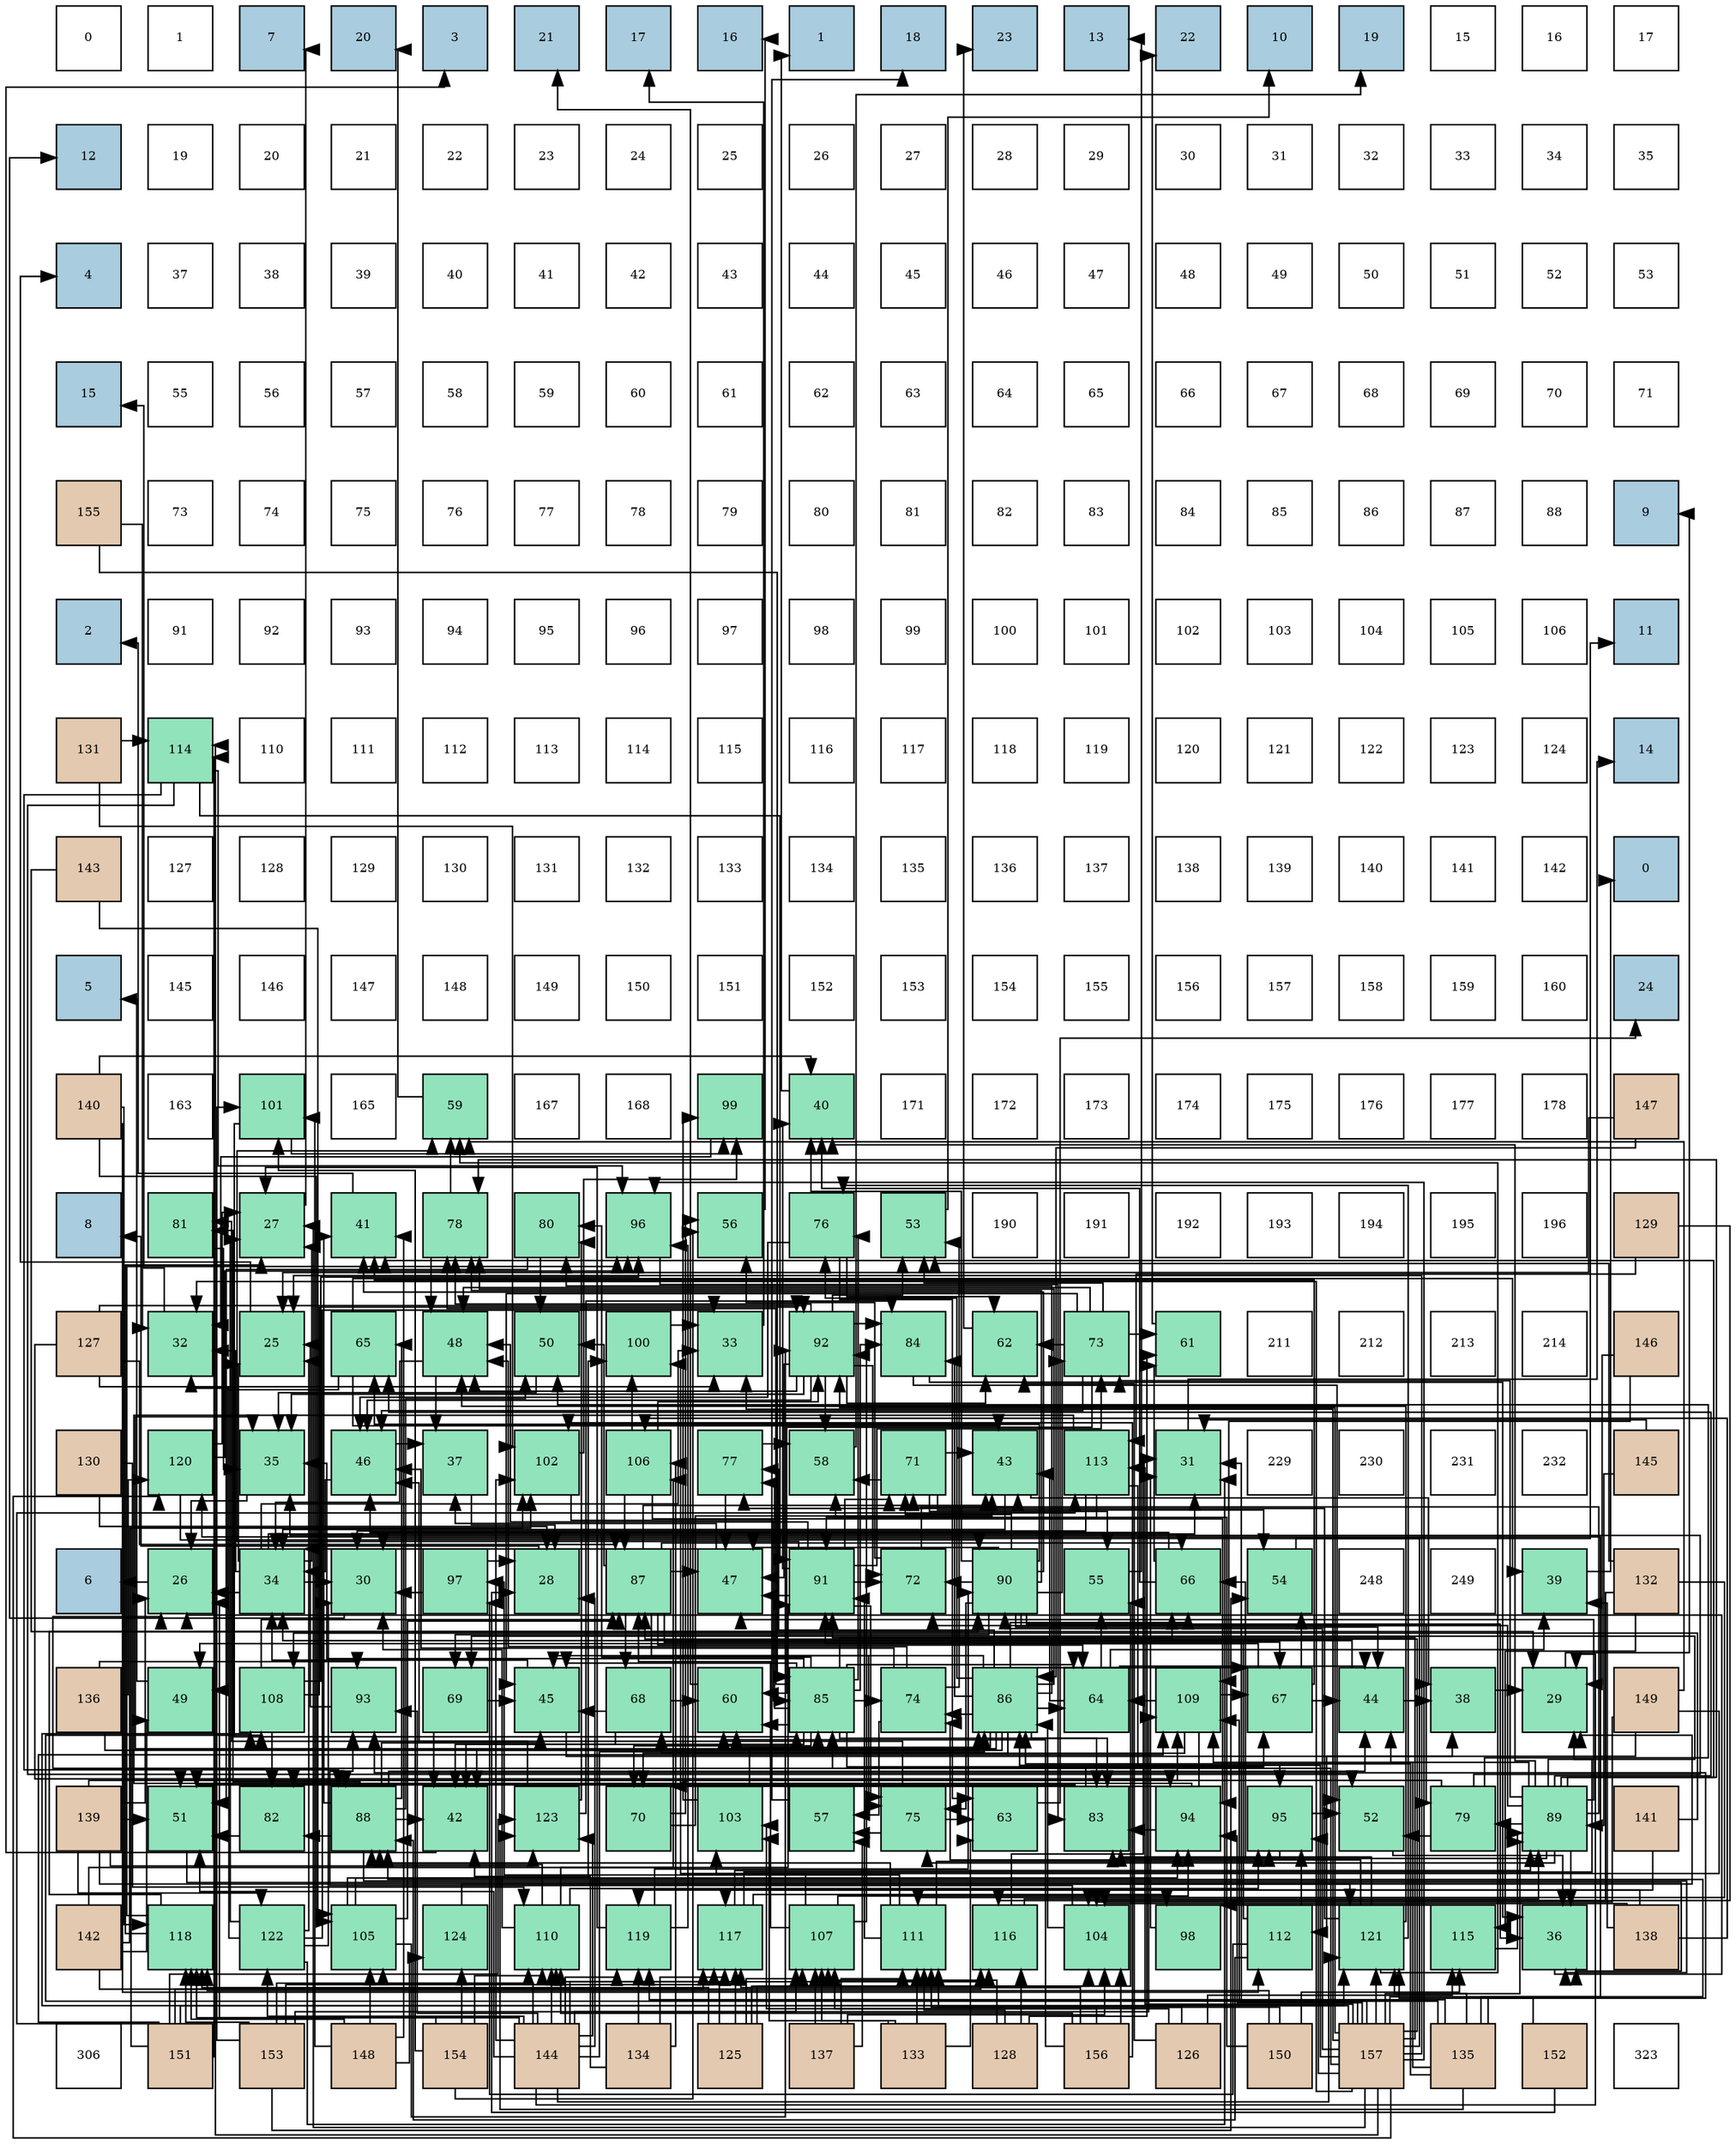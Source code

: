 digraph layout{
 rankdir=TB;
 splines=ortho;
 node [style=filled shape=square fixedsize=true width=0.6];
0[label="0", fontsize=8, fillcolor="#ffffff"];
1[label="1", fontsize=8, fillcolor="#ffffff"];
2[label="7", fontsize=8, fillcolor="#a9ccde"];
3[label="20", fontsize=8, fillcolor="#a9ccde"];
4[label="3", fontsize=8, fillcolor="#a9ccde"];
5[label="21", fontsize=8, fillcolor="#a9ccde"];
6[label="17", fontsize=8, fillcolor="#a9ccde"];
7[label="16", fontsize=8, fillcolor="#a9ccde"];
8[label="1", fontsize=8, fillcolor="#a9ccde"];
9[label="18", fontsize=8, fillcolor="#a9ccde"];
10[label="23", fontsize=8, fillcolor="#a9ccde"];
11[label="13", fontsize=8, fillcolor="#a9ccde"];
12[label="22", fontsize=8, fillcolor="#a9ccde"];
13[label="10", fontsize=8, fillcolor="#a9ccde"];
14[label="19", fontsize=8, fillcolor="#a9ccde"];
15[label="15", fontsize=8, fillcolor="#ffffff"];
16[label="16", fontsize=8, fillcolor="#ffffff"];
17[label="17", fontsize=8, fillcolor="#ffffff"];
18[label="12", fontsize=8, fillcolor="#a9ccde"];
19[label="19", fontsize=8, fillcolor="#ffffff"];
20[label="20", fontsize=8, fillcolor="#ffffff"];
21[label="21", fontsize=8, fillcolor="#ffffff"];
22[label="22", fontsize=8, fillcolor="#ffffff"];
23[label="23", fontsize=8, fillcolor="#ffffff"];
24[label="24", fontsize=8, fillcolor="#ffffff"];
25[label="25", fontsize=8, fillcolor="#ffffff"];
26[label="26", fontsize=8, fillcolor="#ffffff"];
27[label="27", fontsize=8, fillcolor="#ffffff"];
28[label="28", fontsize=8, fillcolor="#ffffff"];
29[label="29", fontsize=8, fillcolor="#ffffff"];
30[label="30", fontsize=8, fillcolor="#ffffff"];
31[label="31", fontsize=8, fillcolor="#ffffff"];
32[label="32", fontsize=8, fillcolor="#ffffff"];
33[label="33", fontsize=8, fillcolor="#ffffff"];
34[label="34", fontsize=8, fillcolor="#ffffff"];
35[label="35", fontsize=8, fillcolor="#ffffff"];
36[label="4", fontsize=8, fillcolor="#a9ccde"];
37[label="37", fontsize=8, fillcolor="#ffffff"];
38[label="38", fontsize=8, fillcolor="#ffffff"];
39[label="39", fontsize=8, fillcolor="#ffffff"];
40[label="40", fontsize=8, fillcolor="#ffffff"];
41[label="41", fontsize=8, fillcolor="#ffffff"];
42[label="42", fontsize=8, fillcolor="#ffffff"];
43[label="43", fontsize=8, fillcolor="#ffffff"];
44[label="44", fontsize=8, fillcolor="#ffffff"];
45[label="45", fontsize=8, fillcolor="#ffffff"];
46[label="46", fontsize=8, fillcolor="#ffffff"];
47[label="47", fontsize=8, fillcolor="#ffffff"];
48[label="48", fontsize=8, fillcolor="#ffffff"];
49[label="49", fontsize=8, fillcolor="#ffffff"];
50[label="50", fontsize=8, fillcolor="#ffffff"];
51[label="51", fontsize=8, fillcolor="#ffffff"];
52[label="52", fontsize=8, fillcolor="#ffffff"];
53[label="53", fontsize=8, fillcolor="#ffffff"];
54[label="15", fontsize=8, fillcolor="#a9ccde"];
55[label="55", fontsize=8, fillcolor="#ffffff"];
56[label="56", fontsize=8, fillcolor="#ffffff"];
57[label="57", fontsize=8, fillcolor="#ffffff"];
58[label="58", fontsize=8, fillcolor="#ffffff"];
59[label="59", fontsize=8, fillcolor="#ffffff"];
60[label="60", fontsize=8, fillcolor="#ffffff"];
61[label="61", fontsize=8, fillcolor="#ffffff"];
62[label="62", fontsize=8, fillcolor="#ffffff"];
63[label="63", fontsize=8, fillcolor="#ffffff"];
64[label="64", fontsize=8, fillcolor="#ffffff"];
65[label="65", fontsize=8, fillcolor="#ffffff"];
66[label="66", fontsize=8, fillcolor="#ffffff"];
67[label="67", fontsize=8, fillcolor="#ffffff"];
68[label="68", fontsize=8, fillcolor="#ffffff"];
69[label="69", fontsize=8, fillcolor="#ffffff"];
70[label="70", fontsize=8, fillcolor="#ffffff"];
71[label="71", fontsize=8, fillcolor="#ffffff"];
72[label="155", fontsize=8, fillcolor="#e3c9af"];
73[label="73", fontsize=8, fillcolor="#ffffff"];
74[label="74", fontsize=8, fillcolor="#ffffff"];
75[label="75", fontsize=8, fillcolor="#ffffff"];
76[label="76", fontsize=8, fillcolor="#ffffff"];
77[label="77", fontsize=8, fillcolor="#ffffff"];
78[label="78", fontsize=8, fillcolor="#ffffff"];
79[label="79", fontsize=8, fillcolor="#ffffff"];
80[label="80", fontsize=8, fillcolor="#ffffff"];
81[label="81", fontsize=8, fillcolor="#ffffff"];
82[label="82", fontsize=8, fillcolor="#ffffff"];
83[label="83", fontsize=8, fillcolor="#ffffff"];
84[label="84", fontsize=8, fillcolor="#ffffff"];
85[label="85", fontsize=8, fillcolor="#ffffff"];
86[label="86", fontsize=8, fillcolor="#ffffff"];
87[label="87", fontsize=8, fillcolor="#ffffff"];
88[label="88", fontsize=8, fillcolor="#ffffff"];
89[label="9", fontsize=8, fillcolor="#a9ccde"];
90[label="2", fontsize=8, fillcolor="#a9ccde"];
91[label="91", fontsize=8, fillcolor="#ffffff"];
92[label="92", fontsize=8, fillcolor="#ffffff"];
93[label="93", fontsize=8, fillcolor="#ffffff"];
94[label="94", fontsize=8, fillcolor="#ffffff"];
95[label="95", fontsize=8, fillcolor="#ffffff"];
96[label="96", fontsize=8, fillcolor="#ffffff"];
97[label="97", fontsize=8, fillcolor="#ffffff"];
98[label="98", fontsize=8, fillcolor="#ffffff"];
99[label="99", fontsize=8, fillcolor="#ffffff"];
100[label="100", fontsize=8, fillcolor="#ffffff"];
101[label="101", fontsize=8, fillcolor="#ffffff"];
102[label="102", fontsize=8, fillcolor="#ffffff"];
103[label="103", fontsize=8, fillcolor="#ffffff"];
104[label="104", fontsize=8, fillcolor="#ffffff"];
105[label="105", fontsize=8, fillcolor="#ffffff"];
106[label="106", fontsize=8, fillcolor="#ffffff"];
107[label="11", fontsize=8, fillcolor="#a9ccde"];
108[label="131", fontsize=8, fillcolor="#e3c9af"];
109[label="114", fontsize=8, fillcolor="#91e3bb"];
110[label="110", fontsize=8, fillcolor="#ffffff"];
111[label="111", fontsize=8, fillcolor="#ffffff"];
112[label="112", fontsize=8, fillcolor="#ffffff"];
113[label="113", fontsize=8, fillcolor="#ffffff"];
114[label="114", fontsize=8, fillcolor="#ffffff"];
115[label="115", fontsize=8, fillcolor="#ffffff"];
116[label="116", fontsize=8, fillcolor="#ffffff"];
117[label="117", fontsize=8, fillcolor="#ffffff"];
118[label="118", fontsize=8, fillcolor="#ffffff"];
119[label="119", fontsize=8, fillcolor="#ffffff"];
120[label="120", fontsize=8, fillcolor="#ffffff"];
121[label="121", fontsize=8, fillcolor="#ffffff"];
122[label="122", fontsize=8, fillcolor="#ffffff"];
123[label="123", fontsize=8, fillcolor="#ffffff"];
124[label="124", fontsize=8, fillcolor="#ffffff"];
125[label="14", fontsize=8, fillcolor="#a9ccde"];
126[label="143", fontsize=8, fillcolor="#e3c9af"];
127[label="127", fontsize=8, fillcolor="#ffffff"];
128[label="128", fontsize=8, fillcolor="#ffffff"];
129[label="129", fontsize=8, fillcolor="#ffffff"];
130[label="130", fontsize=8, fillcolor="#ffffff"];
131[label="131", fontsize=8, fillcolor="#ffffff"];
132[label="132", fontsize=8, fillcolor="#ffffff"];
133[label="133", fontsize=8, fillcolor="#ffffff"];
134[label="134", fontsize=8, fillcolor="#ffffff"];
135[label="135", fontsize=8, fillcolor="#ffffff"];
136[label="136", fontsize=8, fillcolor="#ffffff"];
137[label="137", fontsize=8, fillcolor="#ffffff"];
138[label="138", fontsize=8, fillcolor="#ffffff"];
139[label="139", fontsize=8, fillcolor="#ffffff"];
140[label="140", fontsize=8, fillcolor="#ffffff"];
141[label="141", fontsize=8, fillcolor="#ffffff"];
142[label="142", fontsize=8, fillcolor="#ffffff"];
143[label="0", fontsize=8, fillcolor="#a9ccde"];
144[label="5", fontsize=8, fillcolor="#a9ccde"];
145[label="145", fontsize=8, fillcolor="#ffffff"];
146[label="146", fontsize=8, fillcolor="#ffffff"];
147[label="147", fontsize=8, fillcolor="#ffffff"];
148[label="148", fontsize=8, fillcolor="#ffffff"];
149[label="149", fontsize=8, fillcolor="#ffffff"];
150[label="150", fontsize=8, fillcolor="#ffffff"];
151[label="151", fontsize=8, fillcolor="#ffffff"];
152[label="152", fontsize=8, fillcolor="#ffffff"];
153[label="153", fontsize=8, fillcolor="#ffffff"];
154[label="154", fontsize=8, fillcolor="#ffffff"];
155[label="155", fontsize=8, fillcolor="#ffffff"];
156[label="156", fontsize=8, fillcolor="#ffffff"];
157[label="157", fontsize=8, fillcolor="#ffffff"];
158[label="158", fontsize=8, fillcolor="#ffffff"];
159[label="159", fontsize=8, fillcolor="#ffffff"];
160[label="160", fontsize=8, fillcolor="#ffffff"];
161[label="24", fontsize=8, fillcolor="#a9ccde"];
162[label="140", fontsize=8, fillcolor="#e3c9af"];
163[label="163", fontsize=8, fillcolor="#ffffff"];
164[label="101", fontsize=8, fillcolor="#91e3bb"];
165[label="165", fontsize=8, fillcolor="#ffffff"];
166[label="59", fontsize=8, fillcolor="#91e3bb"];
167[label="167", fontsize=8, fillcolor="#ffffff"];
168[label="168", fontsize=8, fillcolor="#ffffff"];
169[label="99", fontsize=8, fillcolor="#91e3bb"];
170[label="40", fontsize=8, fillcolor="#91e3bb"];
171[label="171", fontsize=8, fillcolor="#ffffff"];
172[label="172", fontsize=8, fillcolor="#ffffff"];
173[label="173", fontsize=8, fillcolor="#ffffff"];
174[label="174", fontsize=8, fillcolor="#ffffff"];
175[label="175", fontsize=8, fillcolor="#ffffff"];
176[label="176", fontsize=8, fillcolor="#ffffff"];
177[label="177", fontsize=8, fillcolor="#ffffff"];
178[label="178", fontsize=8, fillcolor="#ffffff"];
179[label="147", fontsize=8, fillcolor="#e3c9af"];
180[label="8", fontsize=8, fillcolor="#a9ccde"];
181[label="81", fontsize=8, fillcolor="#91e3bb"];
182[label="27", fontsize=8, fillcolor="#91e3bb"];
183[label="41", fontsize=8, fillcolor="#91e3bb"];
184[label="78", fontsize=8, fillcolor="#91e3bb"];
185[label="80", fontsize=8, fillcolor="#91e3bb"];
186[label="96", fontsize=8, fillcolor="#91e3bb"];
187[label="56", fontsize=8, fillcolor="#91e3bb"];
188[label="76", fontsize=8, fillcolor="#91e3bb"];
189[label="53", fontsize=8, fillcolor="#91e3bb"];
190[label="190", fontsize=8, fillcolor="#ffffff"];
191[label="191", fontsize=8, fillcolor="#ffffff"];
192[label="192", fontsize=8, fillcolor="#ffffff"];
193[label="193", fontsize=8, fillcolor="#ffffff"];
194[label="194", fontsize=8, fillcolor="#ffffff"];
195[label="195", fontsize=8, fillcolor="#ffffff"];
196[label="196", fontsize=8, fillcolor="#ffffff"];
197[label="129", fontsize=8, fillcolor="#e3c9af"];
198[label="127", fontsize=8, fillcolor="#e3c9af"];
199[label="32", fontsize=8, fillcolor="#91e3bb"];
200[label="25", fontsize=8, fillcolor="#91e3bb"];
201[label="65", fontsize=8, fillcolor="#91e3bb"];
202[label="48", fontsize=8, fillcolor="#91e3bb"];
203[label="50", fontsize=8, fillcolor="#91e3bb"];
204[label="100", fontsize=8, fillcolor="#91e3bb"];
205[label="33", fontsize=8, fillcolor="#91e3bb"];
206[label="92", fontsize=8, fillcolor="#91e3bb"];
207[label="84", fontsize=8, fillcolor="#91e3bb"];
208[label="62", fontsize=8, fillcolor="#91e3bb"];
209[label="73", fontsize=8, fillcolor="#91e3bb"];
210[label="61", fontsize=8, fillcolor="#91e3bb"];
211[label="211", fontsize=8, fillcolor="#ffffff"];
212[label="212", fontsize=8, fillcolor="#ffffff"];
213[label="213", fontsize=8, fillcolor="#ffffff"];
214[label="214", fontsize=8, fillcolor="#ffffff"];
215[label="146", fontsize=8, fillcolor="#e3c9af"];
216[label="130", fontsize=8, fillcolor="#e3c9af"];
217[label="120", fontsize=8, fillcolor="#91e3bb"];
218[label="35", fontsize=8, fillcolor="#91e3bb"];
219[label="46", fontsize=8, fillcolor="#91e3bb"];
220[label="37", fontsize=8, fillcolor="#91e3bb"];
221[label="102", fontsize=8, fillcolor="#91e3bb"];
222[label="106", fontsize=8, fillcolor="#91e3bb"];
223[label="77", fontsize=8, fillcolor="#91e3bb"];
224[label="58", fontsize=8, fillcolor="#91e3bb"];
225[label="71", fontsize=8, fillcolor="#91e3bb"];
226[label="43", fontsize=8, fillcolor="#91e3bb"];
227[label="113", fontsize=8, fillcolor="#91e3bb"];
228[label="31", fontsize=8, fillcolor="#91e3bb"];
229[label="229", fontsize=8, fillcolor="#ffffff"];
230[label="230", fontsize=8, fillcolor="#ffffff"];
231[label="231", fontsize=8, fillcolor="#ffffff"];
232[label="232", fontsize=8, fillcolor="#ffffff"];
233[label="145", fontsize=8, fillcolor="#e3c9af"];
234[label="6", fontsize=8, fillcolor="#a9ccde"];
235[label="26", fontsize=8, fillcolor="#91e3bb"];
236[label="34", fontsize=8, fillcolor="#91e3bb"];
237[label="30", fontsize=8, fillcolor="#91e3bb"];
238[label="97", fontsize=8, fillcolor="#91e3bb"];
239[label="28", fontsize=8, fillcolor="#91e3bb"];
240[label="87", fontsize=8, fillcolor="#91e3bb"];
241[label="47", fontsize=8, fillcolor="#91e3bb"];
242[label="91", fontsize=8, fillcolor="#91e3bb"];
243[label="72", fontsize=8, fillcolor="#91e3bb"];
244[label="90", fontsize=8, fillcolor="#91e3bb"];
245[label="55", fontsize=8, fillcolor="#91e3bb"];
246[label="66", fontsize=8, fillcolor="#91e3bb"];
247[label="54", fontsize=8, fillcolor="#91e3bb"];
248[label="248", fontsize=8, fillcolor="#ffffff"];
249[label="249", fontsize=8, fillcolor="#ffffff"];
250[label="39", fontsize=8, fillcolor="#91e3bb"];
251[label="132", fontsize=8, fillcolor="#e3c9af"];
252[label="136", fontsize=8, fillcolor="#e3c9af"];
253[label="49", fontsize=8, fillcolor="#91e3bb"];
254[label="108", fontsize=8, fillcolor="#91e3bb"];
255[label="93", fontsize=8, fillcolor="#91e3bb"];
256[label="69", fontsize=8, fillcolor="#91e3bb"];
257[label="45", fontsize=8, fillcolor="#91e3bb"];
258[label="68", fontsize=8, fillcolor="#91e3bb"];
259[label="60", fontsize=8, fillcolor="#91e3bb"];
260[label="85", fontsize=8, fillcolor="#91e3bb"];
261[label="74", fontsize=8, fillcolor="#91e3bb"];
262[label="86", fontsize=8, fillcolor="#91e3bb"];
263[label="64", fontsize=8, fillcolor="#91e3bb"];
264[label="109", fontsize=8, fillcolor="#91e3bb"];
265[label="67", fontsize=8, fillcolor="#91e3bb"];
266[label="44", fontsize=8, fillcolor="#91e3bb"];
267[label="38", fontsize=8, fillcolor="#91e3bb"];
268[label="29", fontsize=8, fillcolor="#91e3bb"];
269[label="149", fontsize=8, fillcolor="#e3c9af"];
270[label="139", fontsize=8, fillcolor="#e3c9af"];
271[label="51", fontsize=8, fillcolor="#91e3bb"];
272[label="82", fontsize=8, fillcolor="#91e3bb"];
273[label="88", fontsize=8, fillcolor="#91e3bb"];
274[label="42", fontsize=8, fillcolor="#91e3bb"];
275[label="123", fontsize=8, fillcolor="#91e3bb"];
276[label="70", fontsize=8, fillcolor="#91e3bb"];
277[label="103", fontsize=8, fillcolor="#91e3bb"];
278[label="57", fontsize=8, fillcolor="#91e3bb"];
279[label="75", fontsize=8, fillcolor="#91e3bb"];
280[label="63", fontsize=8, fillcolor="#91e3bb"];
281[label="83", fontsize=8, fillcolor="#91e3bb"];
282[label="94", fontsize=8, fillcolor="#91e3bb"];
283[label="95", fontsize=8, fillcolor="#91e3bb"];
284[label="52", fontsize=8, fillcolor="#91e3bb"];
285[label="79", fontsize=8, fillcolor="#91e3bb"];
286[label="89", fontsize=8, fillcolor="#91e3bb"];
287[label="141", fontsize=8, fillcolor="#e3c9af"];
288[label="142", fontsize=8, fillcolor="#e3c9af"];
289[label="118", fontsize=8, fillcolor="#91e3bb"];
290[label="122", fontsize=8, fillcolor="#91e3bb"];
291[label="105", fontsize=8, fillcolor="#91e3bb"];
292[label="124", fontsize=8, fillcolor="#91e3bb"];
293[label="110", fontsize=8, fillcolor="#91e3bb"];
294[label="119", fontsize=8, fillcolor="#91e3bb"];
295[label="117", fontsize=8, fillcolor="#91e3bb"];
296[label="107", fontsize=8, fillcolor="#91e3bb"];
297[label="111", fontsize=8, fillcolor="#91e3bb"];
298[label="116", fontsize=8, fillcolor="#91e3bb"];
299[label="104", fontsize=8, fillcolor="#91e3bb"];
300[label="98", fontsize=8, fillcolor="#91e3bb"];
301[label="112", fontsize=8, fillcolor="#91e3bb"];
302[label="121", fontsize=8, fillcolor="#91e3bb"];
303[label="115", fontsize=8, fillcolor="#91e3bb"];
304[label="36", fontsize=8, fillcolor="#91e3bb"];
305[label="138", fontsize=8, fillcolor="#e3c9af"];
306[label="306", fontsize=8, fillcolor="#ffffff"];
307[label="151", fontsize=8, fillcolor="#e3c9af"];
308[label="153", fontsize=8, fillcolor="#e3c9af"];
309[label="148", fontsize=8, fillcolor="#e3c9af"];
310[label="154", fontsize=8, fillcolor="#e3c9af"];
311[label="144", fontsize=8, fillcolor="#e3c9af"];
312[label="134", fontsize=8, fillcolor="#e3c9af"];
313[label="125", fontsize=8, fillcolor="#e3c9af"];
314[label="137", fontsize=8, fillcolor="#e3c9af"];
315[label="133", fontsize=8, fillcolor="#e3c9af"];
316[label="128", fontsize=8, fillcolor="#e3c9af"];
317[label="156", fontsize=8, fillcolor="#e3c9af"];
318[label="126", fontsize=8, fillcolor="#e3c9af"];
319[label="150", fontsize=8, fillcolor="#e3c9af"];
320[label="157", fontsize=8, fillcolor="#e3c9af"];
321[label="135", fontsize=8, fillcolor="#e3c9af"];
322[label="152", fontsize=8, fillcolor="#e3c9af"];
323[label="323", fontsize=8, fillcolor="#ffffff"];
edge [constraint=false, style=vis];200 -> 36;
235 -> 234;
182 -> 2;
239 -> 180;
268 -> 89;
237 -> 18;
228 -> 125;
199 -> 54;
205 -> 6;
236 -> 200;
236 -> 235;
236 -> 182;
236 -> 237;
236 -> 228;
236 -> 199;
236 -> 205;
218 -> 235;
304 -> 235;
220 -> 239;
267 -> 268;
250 -> 143;
170 -> 8;
183 -> 90;
274 -> 4;
226 -> 236;
226 -> 267;
266 -> 236;
266 -> 267;
257 -> 236;
257 -> 267;
219 -> 236;
219 -> 220;
241 -> 236;
241 -> 220;
202 -> 236;
202 -> 220;
253 -> 144;
203 -> 218;
271 -> 304;
284 -> 304;
189 -> 13;
247 -> 107;
245 -> 11;
187 -> 7;
278 -> 9;
224 -> 14;
166 -> 3;
259 -> 5;
210 -> 12;
208 -> 10;
280 -> 161;
263 -> 250;
263 -> 226;
263 -> 266;
263 -> 245;
201 -> 250;
201 -> 226;
201 -> 253;
246 -> 170;
246 -> 219;
246 -> 210;
265 -> 183;
265 -> 266;
265 -> 253;
265 -> 247;
258 -> 274;
258 -> 257;
258 -> 259;
256 -> 274;
256 -> 257;
276 -> 226;
276 -> 187;
225 -> 226;
225 -> 247;
225 -> 245;
225 -> 224;
243 -> 226;
243 -> 187;
209 -> 257;
209 -> 219;
209 -> 202;
209 -> 189;
209 -> 259;
209 -> 210;
209 -> 208;
261 -> 219;
261 -> 202;
261 -> 189;
261 -> 278;
279 -> 219;
279 -> 278;
279 -> 280;
188 -> 219;
188 -> 208;
188 -> 280;
223 -> 241;
223 -> 224;
184 -> 202;
184 -> 166;
285 -> 218;
285 -> 203;
285 -> 271;
285 -> 284;
185 -> 203;
185 -> 271;
181 -> 218;
272 -> 271;
281 -> 235;
281 -> 271;
207 -> 304;
207 -> 284;
260 -> 218;
260 -> 274;
260 -> 257;
260 -> 259;
260 -> 263;
260 -> 246;
260 -> 265;
260 -> 276;
260 -> 261;
260 -> 188;
260 -> 223;
260 -> 184;
260 -> 185;
260 -> 281;
260 -> 207;
262 -> 218;
262 -> 274;
262 -> 257;
262 -> 259;
262 -> 263;
262 -> 246;
262 -> 265;
262 -> 276;
262 -> 261;
262 -> 188;
262 -> 223;
262 -> 184;
262 -> 185;
262 -> 281;
262 -> 207;
240 -> 226;
240 -> 241;
240 -> 203;
240 -> 263;
240 -> 246;
240 -> 265;
240 -> 258;
240 -> 279;
273 -> 304;
273 -> 183;
273 -> 274;
273 -> 266;
273 -> 257;
273 -> 203;
273 -> 201;
273 -> 181;
273 -> 272;
286 -> 304;
286 -> 170;
286 -> 183;
286 -> 266;
286 -> 241;
286 -> 201;
286 -> 256;
286 -> 225;
286 -> 243;
286 -> 209;
286 -> 279;
286 -> 184;
286 -> 285;
286 -> 281;
244 -> 304;
244 -> 170;
244 -> 183;
244 -> 266;
244 -> 241;
244 -> 201;
244 -> 256;
244 -> 225;
244 -> 243;
244 -> 209;
244 -> 279;
244 -> 184;
244 -> 285;
242 -> 170;
242 -> 241;
242 -> 202;
242 -> 166;
242 -> 225;
242 -> 243;
242 -> 209;
242 -> 279;
206 -> 218;
206 -> 219;
206 -> 241;
206 -> 202;
206 -> 189;
206 -> 224;
206 -> 208;
206 -> 243;
206 -> 184;
206 -> 207;
255 -> 200;
282 -> 272;
282 -> 281;
283 -> 284;
283 -> 281;
186 -> 281;
238 -> 239;
238 -> 237;
300 -> 228;
169 -> 199;
204 -> 205;
164 -> 260;
164 -> 169;
221 -> 260;
221 -> 169;
277 -> 260;
277 -> 169;
299 -> 262;
299 -> 255;
291 -> 240;
291 -> 206;
291 -> 282;
291 -> 204;
222 -> 240;
222 -> 206;
222 -> 282;
222 -> 204;
296 -> 240;
296 -> 206;
296 -> 282;
296 -> 204;
254 -> 272;
254 -> 240;
254 -> 206;
254 -> 186;
264 -> 263;
264 -> 265;
264 -> 258;
264 -> 276;
293 -> 237;
293 -> 273;
293 -> 242;
293 -> 283;
297 -> 273;
297 -> 242;
297 -> 283;
297 -> 238;
301 -> 273;
301 -> 242;
301 -> 283;
301 -> 238;
227 -> 237;
227 -> 273;
227 -> 242;
227 -> 283;
109 -> 284;
109 -> 273;
109 -> 242;
109 -> 186;
303 -> 286;
303 -> 300;
298 -> 228;
298 -> 286;
295 -> 268;
295 -> 286;
295 -> 300;
289 -> 182;
289 -> 244;
289 -> 186;
294 -> 182;
294 -> 244;
294 -> 186;
217 -> 182;
217 -> 244;
217 -> 186;
302 -> 202;
302 -> 166;
302 -> 246;
302 -> 261;
302 -> 188;
302 -> 223;
290 -> 200;
290 -> 182;
290 -> 237;
290 -> 228;
290 -> 199;
290 -> 205;
275 -> 185;
275 -> 181;
275 -> 207;
292 -> 268;
313 -> 245;
313 -> 299;
313 -> 296;
313 -> 293;
313 -> 295;
313 -> 289;
318 -> 208;
318 -> 277;
318 -> 297;
318 -> 303;
198 -> 205;
198 -> 240;
198 -> 206;
198 -> 282;
316 -> 210;
316 -> 296;
316 -> 297;
316 -> 298;
197 -> 227;
197 -> 298;
216 -> 239;
216 -> 293;
108 -> 221;
108 -> 109;
251 -> 189;
251 -> 299;
251 -> 297;
251 -> 303;
315 -> 280;
315 -> 277;
315 -> 296;
315 -> 297;
312 -> 274;
312 -> 222;
312 -> 295;
312 -> 294;
321 -> 262;
321 -> 255;
321 -> 254;
321 -> 264;
321 -> 294;
321 -> 217;
321 -> 302;
321 -> 275;
252 -> 262;
252 -> 255;
252 -> 217;
314 -> 278;
314 -> 299;
314 -> 296;
314 -> 297;
305 -> 250;
305 -> 299;
305 -> 222;
305 -> 295;
270 -> 235;
270 -> 271;
270 -> 264;
270 -> 302;
270 -> 290;
270 -> 275;
162 -> 170;
162 -> 291;
162 -> 301;
162 -> 289;
287 -> 254;
287 -> 294;
288 -> 253;
288 -> 221;
288 -> 222;
288 -> 295;
126 -> 268;
126 -> 291;
311 -> 235;
311 -> 239;
311 -> 268;
311 -> 271;
311 -> 262;
311 -> 255;
311 -> 221;
311 -> 291;
311 -> 264;
311 -> 293;
311 -> 298;
311 -> 294;
311 -> 302;
311 -> 290;
311 -> 275;
233 -> 228;
233 -> 286;
215 -> 268;
215 -> 264;
179 -> 200;
179 -> 262;
309 -> 183;
309 -> 164;
309 -> 291;
309 -> 289;
309 -> 292;
269 -> 166;
269 -> 277;
269 -> 299;
269 -> 301;
319 -> 224;
319 -> 297;
319 -> 303;
319 -> 289;
307 -> 221;
307 -> 264;
307 -> 227;
307 -> 109;
307 -> 298;
307 -> 302;
307 -> 275;
322 -> 239;
322 -> 302;
308 -> 247;
308 -> 164;
308 -> 296;
308 -> 293;
308 -> 295;
308 -> 289;
310 -> 187;
310 -> 164;
310 -> 293;
310 -> 289;
310 -> 292;
72 -> 199;
72 -> 260;
317 -> 259;
317 -> 221;
317 -> 299;
317 -> 296;
317 -> 293;
317 -> 295;
320 -> 200;
320 -> 182;
320 -> 237;
320 -> 228;
320 -> 199;
320 -> 205;
320 -> 260;
320 -> 262;
320 -> 240;
320 -> 273;
320 -> 286;
320 -> 244;
320 -> 242;
320 -> 206;
320 -> 282;
320 -> 283;
320 -> 186;
320 -> 254;
320 -> 264;
320 -> 227;
320 -> 109;
320 -> 217;
320 -> 302;
edge [constraint=true, style=invis];
0 -> 18 -> 36 -> 54 -> 72 -> 90 -> 108 -> 126 -> 144 -> 162 -> 180 -> 198 -> 216 -> 234 -> 252 -> 270 -> 288 -> 306;
1 -> 19 -> 37 -> 55 -> 73 -> 91 -> 109 -> 127 -> 145 -> 163 -> 181 -> 199 -> 217 -> 235 -> 253 -> 271 -> 289 -> 307;
2 -> 20 -> 38 -> 56 -> 74 -> 92 -> 110 -> 128 -> 146 -> 164 -> 182 -> 200 -> 218 -> 236 -> 254 -> 272 -> 290 -> 308;
3 -> 21 -> 39 -> 57 -> 75 -> 93 -> 111 -> 129 -> 147 -> 165 -> 183 -> 201 -> 219 -> 237 -> 255 -> 273 -> 291 -> 309;
4 -> 22 -> 40 -> 58 -> 76 -> 94 -> 112 -> 130 -> 148 -> 166 -> 184 -> 202 -> 220 -> 238 -> 256 -> 274 -> 292 -> 310;
5 -> 23 -> 41 -> 59 -> 77 -> 95 -> 113 -> 131 -> 149 -> 167 -> 185 -> 203 -> 221 -> 239 -> 257 -> 275 -> 293 -> 311;
6 -> 24 -> 42 -> 60 -> 78 -> 96 -> 114 -> 132 -> 150 -> 168 -> 186 -> 204 -> 222 -> 240 -> 258 -> 276 -> 294 -> 312;
7 -> 25 -> 43 -> 61 -> 79 -> 97 -> 115 -> 133 -> 151 -> 169 -> 187 -> 205 -> 223 -> 241 -> 259 -> 277 -> 295 -> 313;
8 -> 26 -> 44 -> 62 -> 80 -> 98 -> 116 -> 134 -> 152 -> 170 -> 188 -> 206 -> 224 -> 242 -> 260 -> 278 -> 296 -> 314;
9 -> 27 -> 45 -> 63 -> 81 -> 99 -> 117 -> 135 -> 153 -> 171 -> 189 -> 207 -> 225 -> 243 -> 261 -> 279 -> 297 -> 315;
10 -> 28 -> 46 -> 64 -> 82 -> 100 -> 118 -> 136 -> 154 -> 172 -> 190 -> 208 -> 226 -> 244 -> 262 -> 280 -> 298 -> 316;
11 -> 29 -> 47 -> 65 -> 83 -> 101 -> 119 -> 137 -> 155 -> 173 -> 191 -> 209 -> 227 -> 245 -> 263 -> 281 -> 299 -> 317;
12 -> 30 -> 48 -> 66 -> 84 -> 102 -> 120 -> 138 -> 156 -> 174 -> 192 -> 210 -> 228 -> 246 -> 264 -> 282 -> 300 -> 318;
13 -> 31 -> 49 -> 67 -> 85 -> 103 -> 121 -> 139 -> 157 -> 175 -> 193 -> 211 -> 229 -> 247 -> 265 -> 283 -> 301 -> 319;
14 -> 32 -> 50 -> 68 -> 86 -> 104 -> 122 -> 140 -> 158 -> 176 -> 194 -> 212 -> 230 -> 248 -> 266 -> 284 -> 302 -> 320;
15 -> 33 -> 51 -> 69 -> 87 -> 105 -> 123 -> 141 -> 159 -> 177 -> 195 -> 213 -> 231 -> 249 -> 267 -> 285 -> 303 -> 321;
16 -> 34 -> 52 -> 70 -> 88 -> 106 -> 124 -> 142 -> 160 -> 178 -> 196 -> 214 -> 232 -> 250 -> 268 -> 286 -> 304 -> 322;
17 -> 35 -> 53 -> 71 -> 89 -> 107 -> 125 -> 143 -> 161 -> 179 -> 197 -> 215 -> 233 -> 251 -> 269 -> 287 -> 305 -> 323;
rank = same {0 -> 1 -> 2 -> 3 -> 4 -> 5 -> 6 -> 7 -> 8 -> 9 -> 10 -> 11 -> 12 -> 13 -> 14 -> 15 -> 16 -> 17};
rank = same {18 -> 19 -> 20 -> 21 -> 22 -> 23 -> 24 -> 25 -> 26 -> 27 -> 28 -> 29 -> 30 -> 31 -> 32 -> 33 -> 34 -> 35};
rank = same {36 -> 37 -> 38 -> 39 -> 40 -> 41 -> 42 -> 43 -> 44 -> 45 -> 46 -> 47 -> 48 -> 49 -> 50 -> 51 -> 52 -> 53};
rank = same {54 -> 55 -> 56 -> 57 -> 58 -> 59 -> 60 -> 61 -> 62 -> 63 -> 64 -> 65 -> 66 -> 67 -> 68 -> 69 -> 70 -> 71};
rank = same {72 -> 73 -> 74 -> 75 -> 76 -> 77 -> 78 -> 79 -> 80 -> 81 -> 82 -> 83 -> 84 -> 85 -> 86 -> 87 -> 88 -> 89};
rank = same {90 -> 91 -> 92 -> 93 -> 94 -> 95 -> 96 -> 97 -> 98 -> 99 -> 100 -> 101 -> 102 -> 103 -> 104 -> 105 -> 106 -> 107};
rank = same {108 -> 109 -> 110 -> 111 -> 112 -> 113 -> 114 -> 115 -> 116 -> 117 -> 118 -> 119 -> 120 -> 121 -> 122 -> 123 -> 124 -> 125};
rank = same {126 -> 127 -> 128 -> 129 -> 130 -> 131 -> 132 -> 133 -> 134 -> 135 -> 136 -> 137 -> 138 -> 139 -> 140 -> 141 -> 142 -> 143};
rank = same {144 -> 145 -> 146 -> 147 -> 148 -> 149 -> 150 -> 151 -> 152 -> 153 -> 154 -> 155 -> 156 -> 157 -> 158 -> 159 -> 160 -> 161};
rank = same {162 -> 163 -> 164 -> 165 -> 166 -> 167 -> 168 -> 169 -> 170 -> 171 -> 172 -> 173 -> 174 -> 175 -> 176 -> 177 -> 178 -> 179};
rank = same {180 -> 181 -> 182 -> 183 -> 184 -> 185 -> 186 -> 187 -> 188 -> 189 -> 190 -> 191 -> 192 -> 193 -> 194 -> 195 -> 196 -> 197};
rank = same {198 -> 199 -> 200 -> 201 -> 202 -> 203 -> 204 -> 205 -> 206 -> 207 -> 208 -> 209 -> 210 -> 211 -> 212 -> 213 -> 214 -> 215};
rank = same {216 -> 217 -> 218 -> 219 -> 220 -> 221 -> 222 -> 223 -> 224 -> 225 -> 226 -> 227 -> 228 -> 229 -> 230 -> 231 -> 232 -> 233};
rank = same {234 -> 235 -> 236 -> 237 -> 238 -> 239 -> 240 -> 241 -> 242 -> 243 -> 244 -> 245 -> 246 -> 247 -> 248 -> 249 -> 250 -> 251};
rank = same {252 -> 253 -> 254 -> 255 -> 256 -> 257 -> 258 -> 259 -> 260 -> 261 -> 262 -> 263 -> 264 -> 265 -> 266 -> 267 -> 268 -> 269};
rank = same {270 -> 271 -> 272 -> 273 -> 274 -> 275 -> 276 -> 277 -> 278 -> 279 -> 280 -> 281 -> 282 -> 283 -> 284 -> 285 -> 286 -> 287};
rank = same {288 -> 289 -> 290 -> 291 -> 292 -> 293 -> 294 -> 295 -> 296 -> 297 -> 298 -> 299 -> 300 -> 301 -> 302 -> 303 -> 304 -> 305};
rank = same {306 -> 307 -> 308 -> 309 -> 310 -> 311 -> 312 -> 313 -> 314 -> 315 -> 316 -> 317 -> 318 -> 319 -> 320 -> 321 -> 322 -> 323};
}